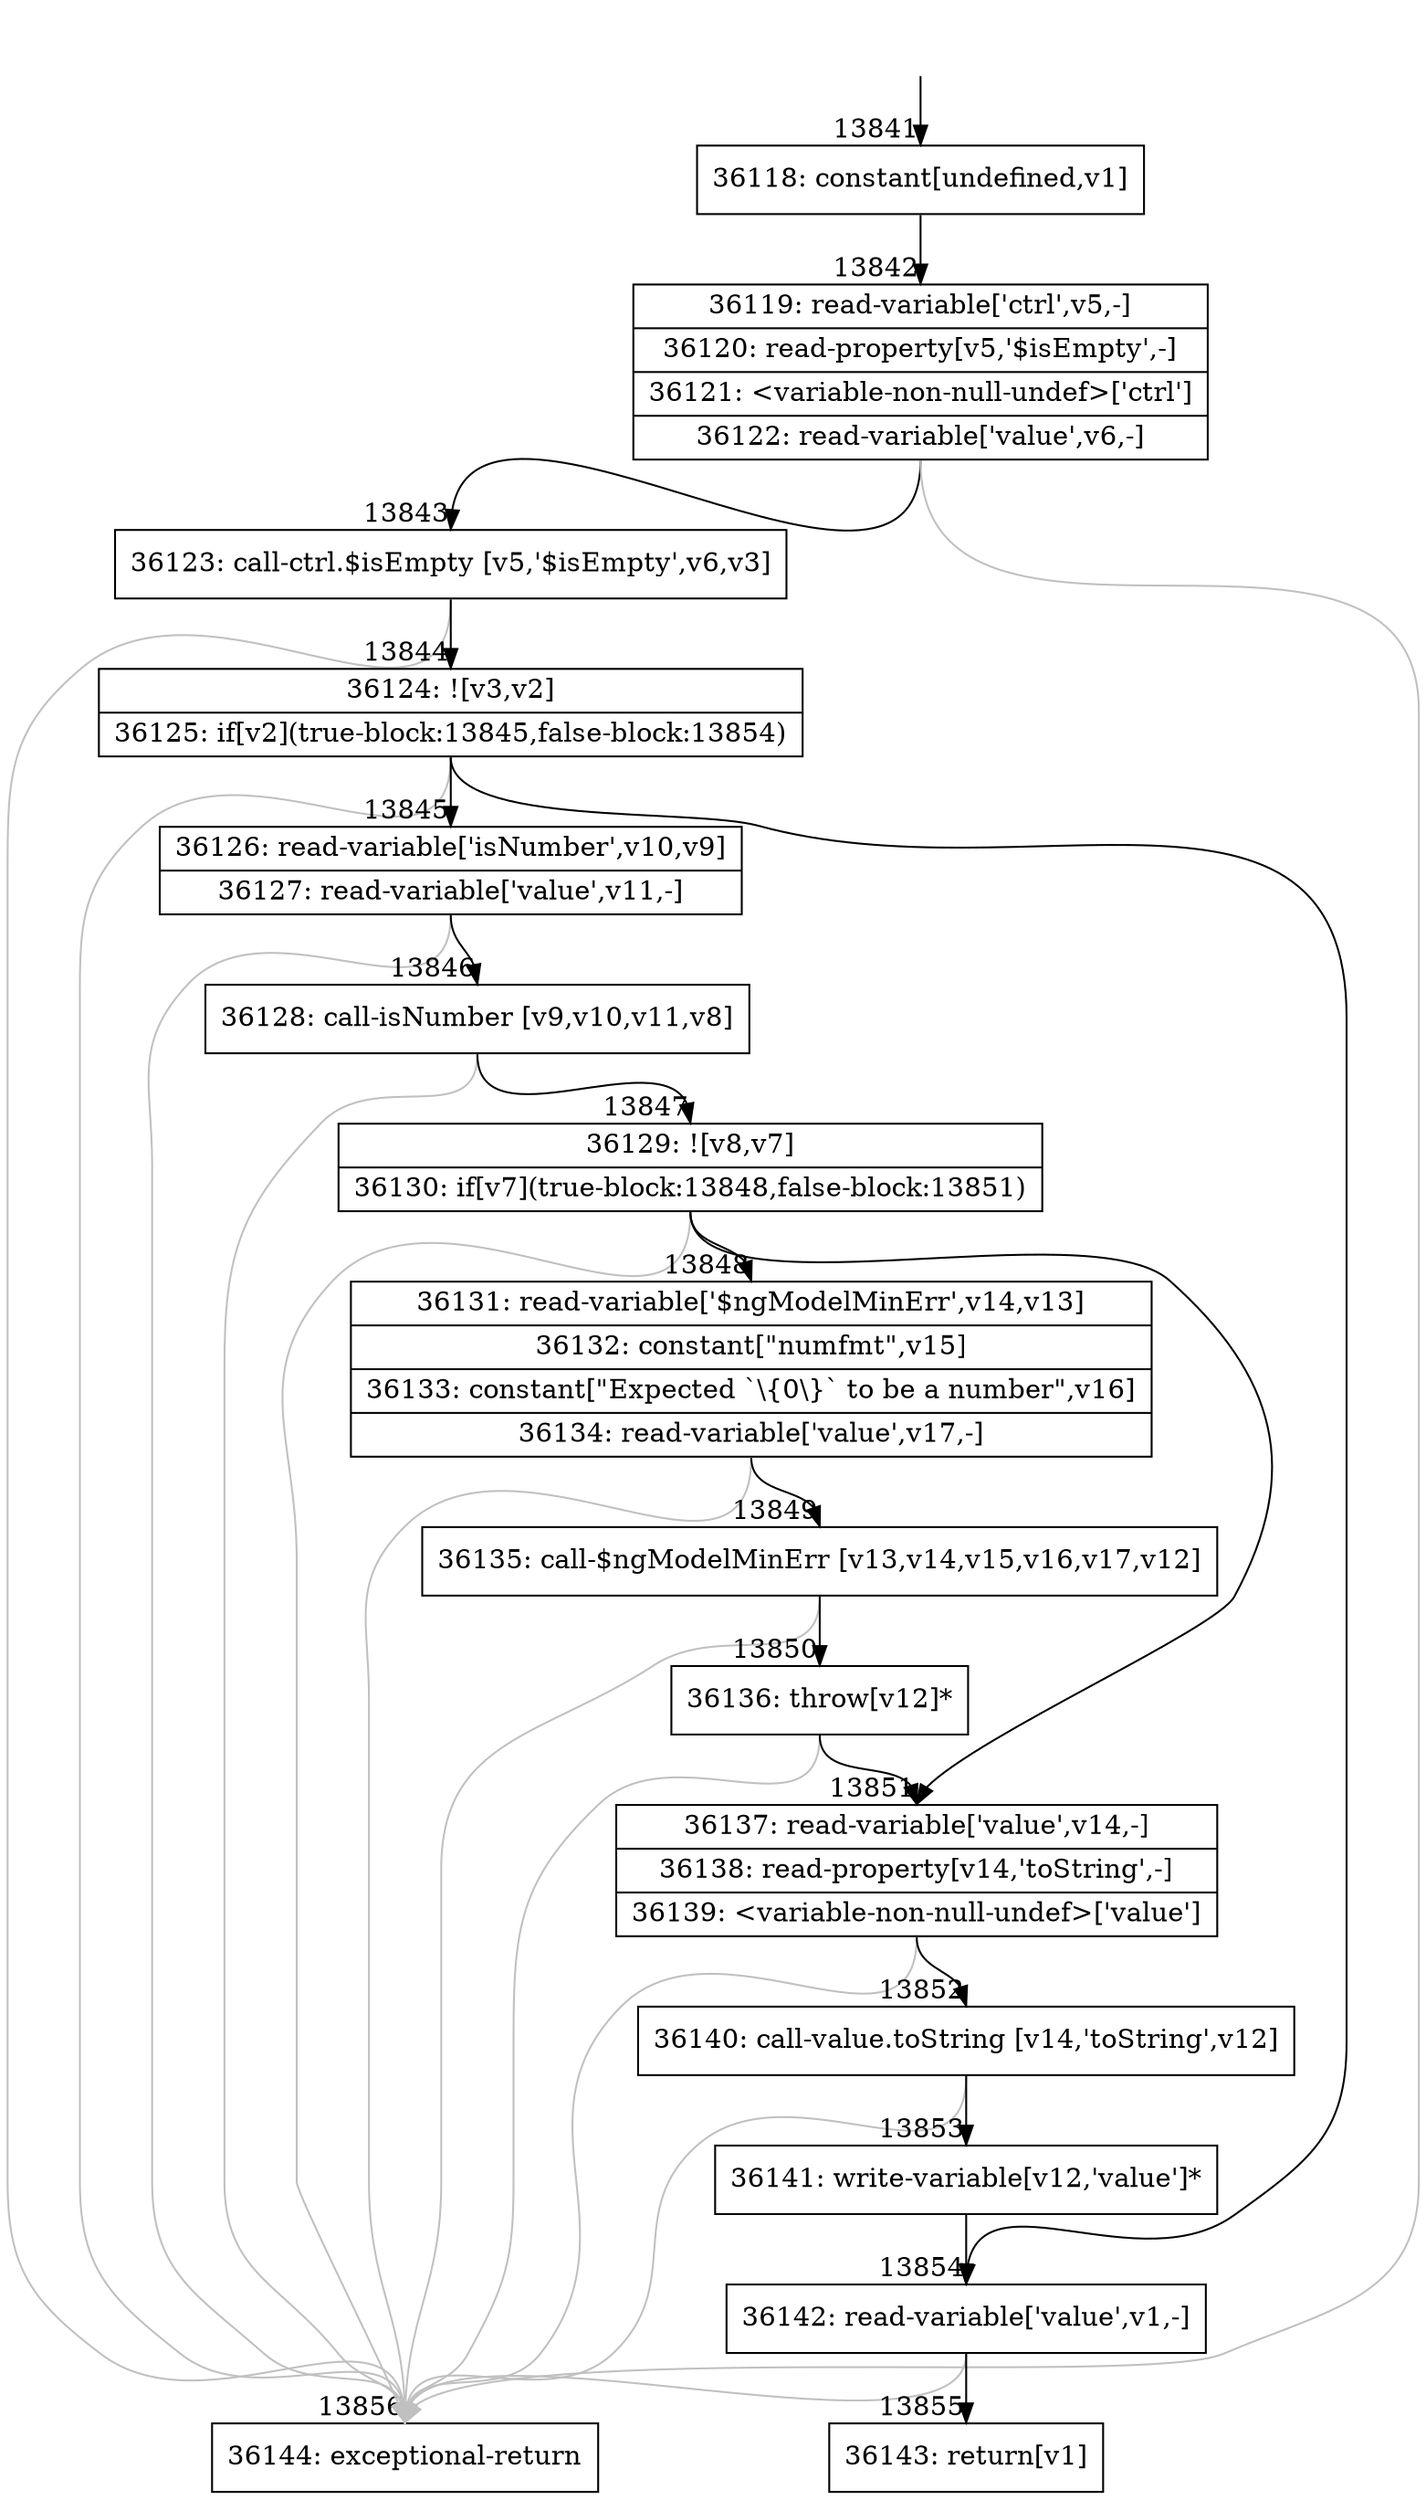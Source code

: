 digraph {
rankdir="TD"
BB_entry1081[shape=none,label=""];
BB_entry1081 -> BB13841 [tailport=s, headport=n, headlabel="    13841"]
BB13841 [shape=record label="{36118: constant[undefined,v1]}" ] 
BB13841 -> BB13842 [tailport=s, headport=n, headlabel="      13842"]
BB13842 [shape=record label="{36119: read-variable['ctrl',v5,-]|36120: read-property[v5,'$isEmpty',-]|36121: \<variable-non-null-undef\>['ctrl']|36122: read-variable['value',v6,-]}" ] 
BB13842 -> BB13843 [tailport=s, headport=n, headlabel="      13843"]
BB13842 -> BB13856 [tailport=s, headport=n, color=gray, headlabel="      13856"]
BB13843 [shape=record label="{36123: call-ctrl.$isEmpty [v5,'$isEmpty',v6,v3]}" ] 
BB13843 -> BB13844 [tailport=s, headport=n, headlabel="      13844"]
BB13843 -> BB13856 [tailport=s, headport=n, color=gray]
BB13844 [shape=record label="{36124: ![v3,v2]|36125: if[v2](true-block:13845,false-block:13854)}" ] 
BB13844 -> BB13845 [tailport=s, headport=n, headlabel="      13845"]
BB13844 -> BB13854 [tailport=s, headport=n, headlabel="      13854"]
BB13844 -> BB13856 [tailport=s, headport=n, color=gray]
BB13845 [shape=record label="{36126: read-variable['isNumber',v10,v9]|36127: read-variable['value',v11,-]}" ] 
BB13845 -> BB13846 [tailport=s, headport=n, headlabel="      13846"]
BB13845 -> BB13856 [tailport=s, headport=n, color=gray]
BB13846 [shape=record label="{36128: call-isNumber [v9,v10,v11,v8]}" ] 
BB13846 -> BB13847 [tailport=s, headport=n, headlabel="      13847"]
BB13846 -> BB13856 [tailport=s, headport=n, color=gray]
BB13847 [shape=record label="{36129: ![v8,v7]|36130: if[v7](true-block:13848,false-block:13851)}" ] 
BB13847 -> BB13848 [tailport=s, headport=n, headlabel="      13848"]
BB13847 -> BB13851 [tailport=s, headport=n, headlabel="      13851"]
BB13847 -> BB13856 [tailport=s, headport=n, color=gray]
BB13848 [shape=record label="{36131: read-variable['$ngModelMinErr',v14,v13]|36132: constant[\"numfmt\",v15]|36133: constant[\"Expected `\\\{0\\\}` to be a number\",v16]|36134: read-variable['value',v17,-]}" ] 
BB13848 -> BB13849 [tailport=s, headport=n, headlabel="      13849"]
BB13848 -> BB13856 [tailport=s, headport=n, color=gray]
BB13849 [shape=record label="{36135: call-$ngModelMinErr [v13,v14,v15,v16,v17,v12]}" ] 
BB13849 -> BB13850 [tailport=s, headport=n, headlabel="      13850"]
BB13849 -> BB13856 [tailport=s, headport=n, color=gray]
BB13850 [shape=record label="{36136: throw[v12]*}" ] 
BB13850 -> BB13851 [tailport=s, headport=n]
BB13850 -> BB13856 [tailport=s, headport=n, color=gray]
BB13851 [shape=record label="{36137: read-variable['value',v14,-]|36138: read-property[v14,'toString',-]|36139: \<variable-non-null-undef\>['value']}" ] 
BB13851 -> BB13852 [tailport=s, headport=n, headlabel="      13852"]
BB13851 -> BB13856 [tailport=s, headport=n, color=gray]
BB13852 [shape=record label="{36140: call-value.toString [v14,'toString',v12]}" ] 
BB13852 -> BB13853 [tailport=s, headport=n, headlabel="      13853"]
BB13852 -> BB13856 [tailport=s, headport=n, color=gray]
BB13853 [shape=record label="{36141: write-variable[v12,'value']*}" ] 
BB13853 -> BB13854 [tailport=s, headport=n]
BB13854 [shape=record label="{36142: read-variable['value',v1,-]}" ] 
BB13854 -> BB13855 [tailport=s, headport=n, headlabel="      13855"]
BB13854 -> BB13856 [tailport=s, headport=n, color=gray]
BB13855 [shape=record label="{36143: return[v1]}" ] 
BB13856 [shape=record label="{36144: exceptional-return}" ] 
//#$~ 21697
}
